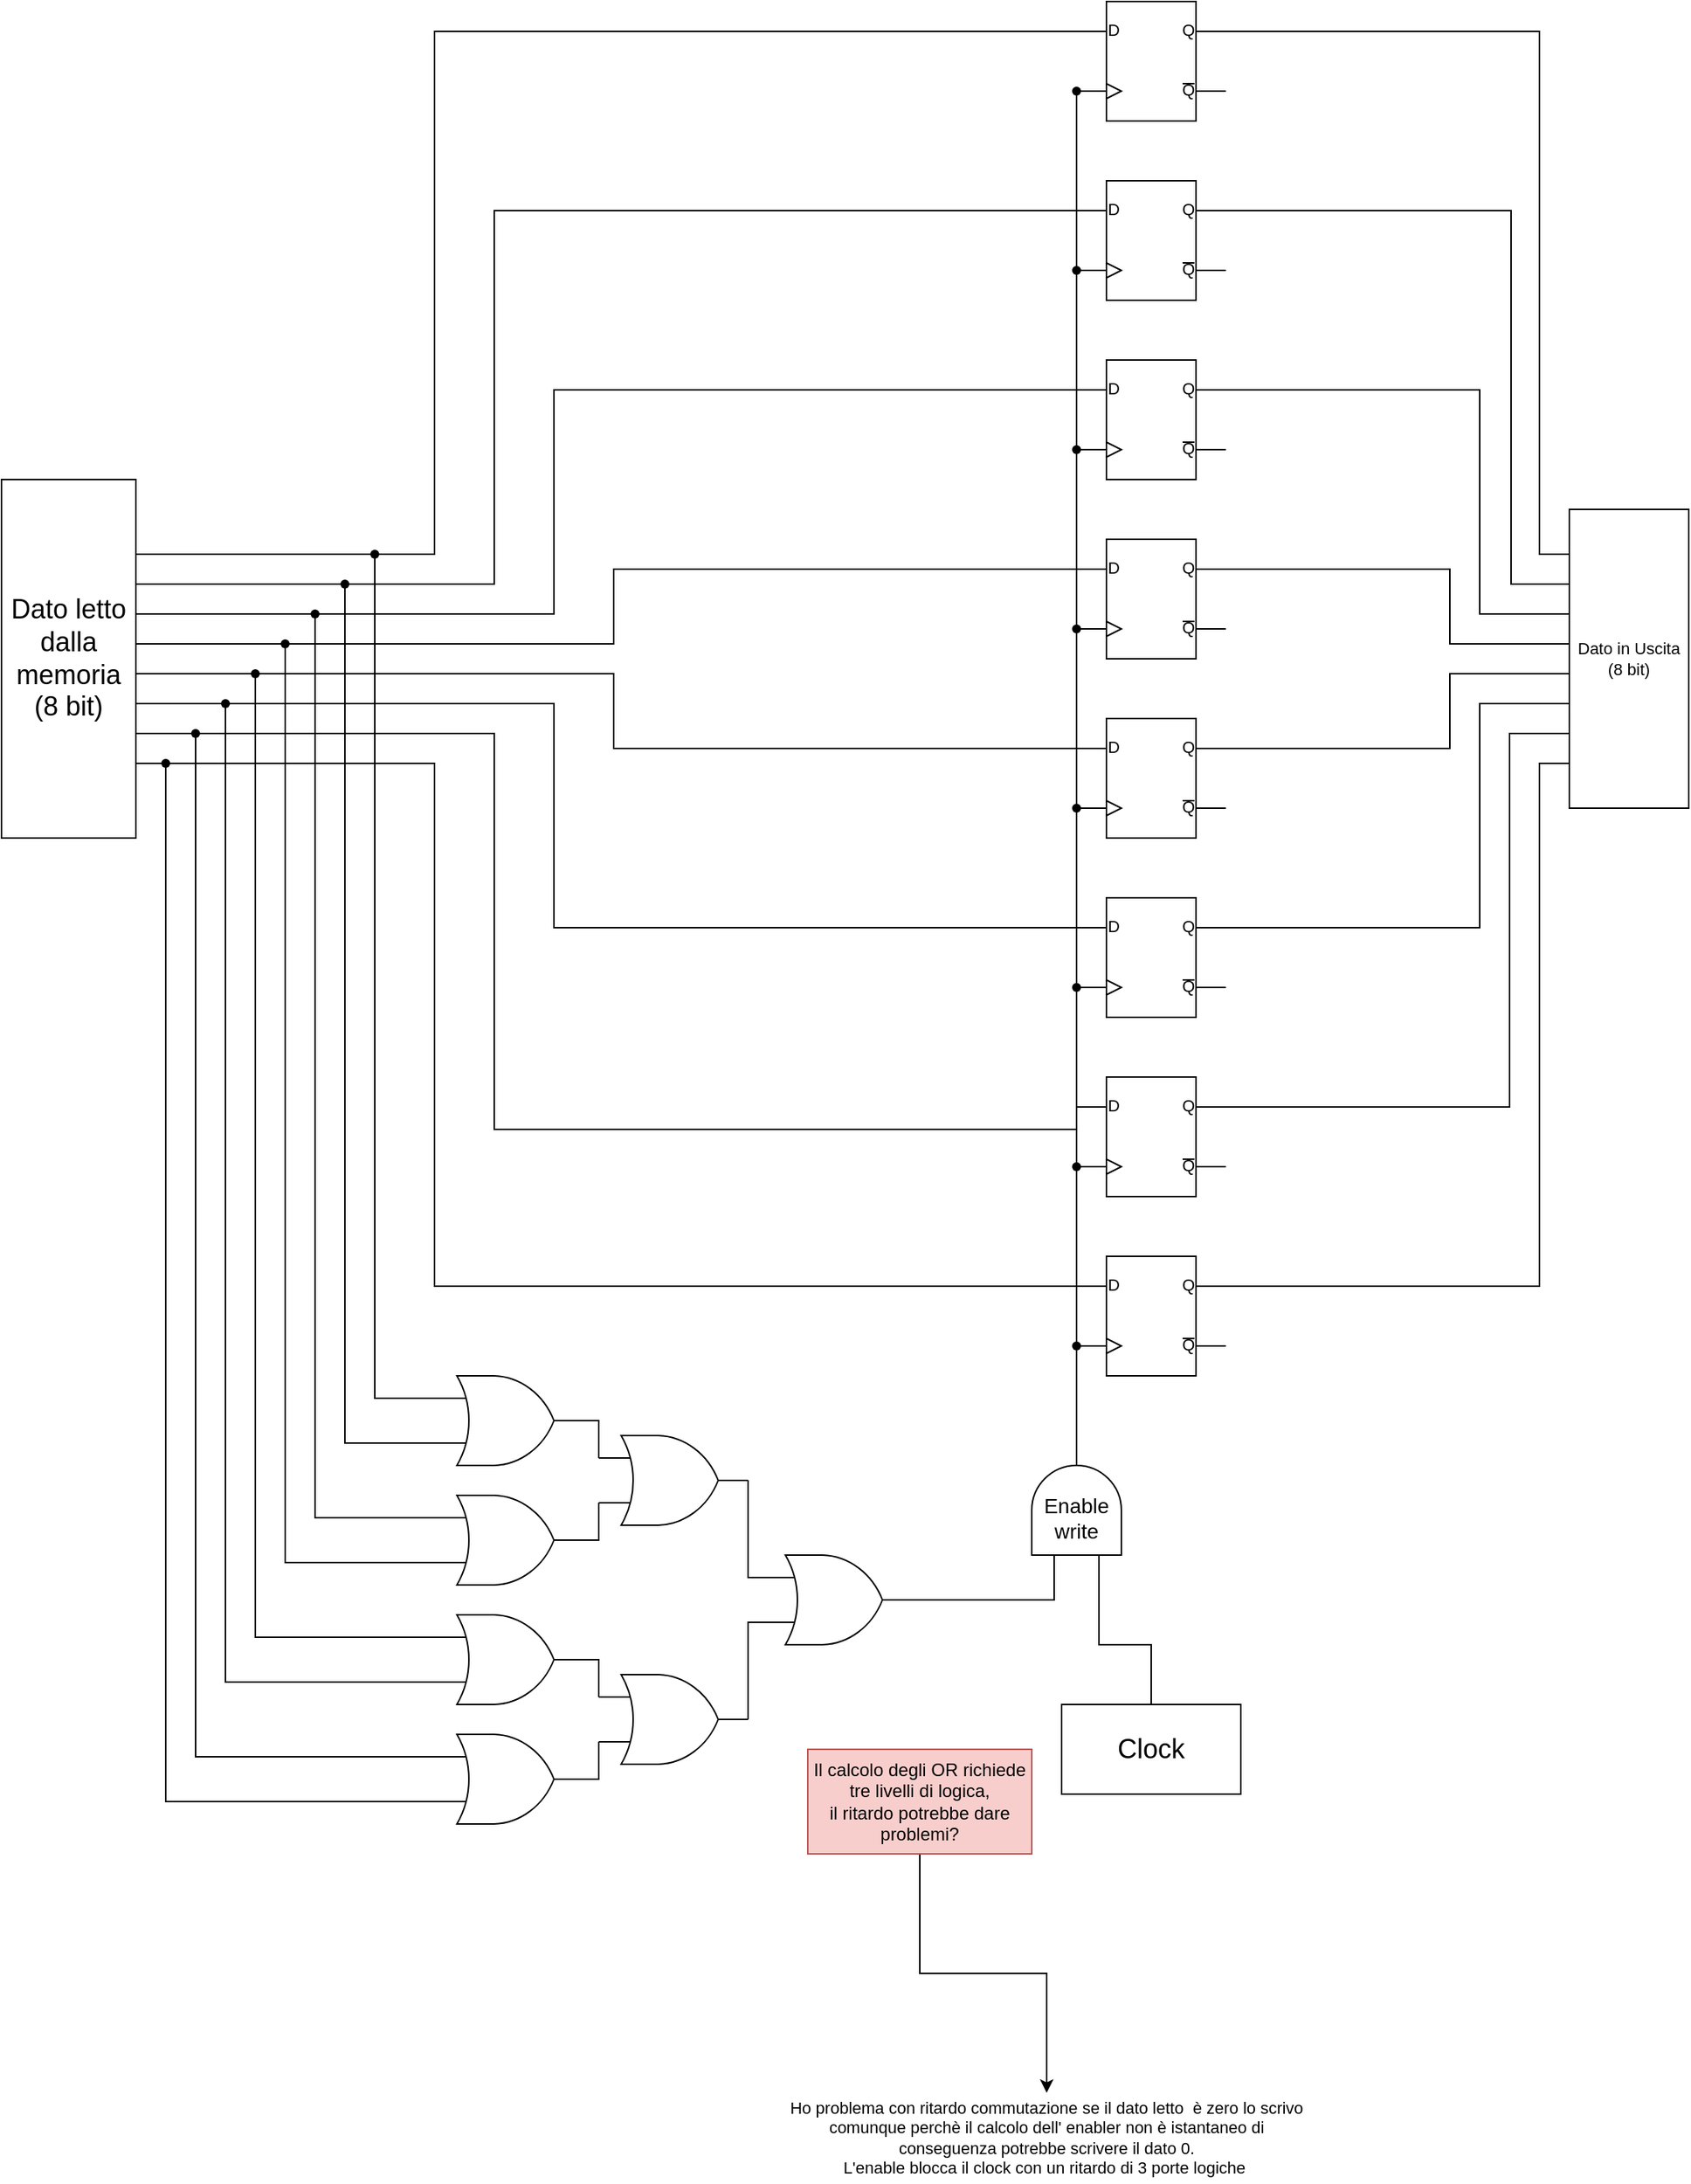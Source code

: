 <mxfile version="23.1.2" type="google">
  <diagram name="Pagina-1" id="A9OZWy0N8iRFsuMZR-Yt">
    <mxGraphModel grid="1" page="1" gridSize="10" guides="1" tooltips="1" connect="1" arrows="1" fold="1" pageScale="1" pageWidth="827" pageHeight="1169" math="0" shadow="0">
      <root>
        <mxCell id="0" />
        <mxCell id="1" parent="0" />
        <mxCell id="azU4eCN_7hu06B1J2iZ8-1" value="" style="verticalLabelPosition=bottom;shadow=0;dashed=0;align=center;html=1;verticalAlign=top;shape=mxgraph.electrical.logic_gates.d_type_flip-flop;rounded=0;" vertex="1" parent="1">
          <mxGeometry x="590" y="920" width="100" height="80" as="geometry" />
        </mxCell>
        <mxCell id="azU4eCN_7hu06B1J2iZ8-2" value="" style="verticalLabelPosition=bottom;shadow=0;dashed=0;align=center;html=1;verticalAlign=top;shape=mxgraph.electrical.logic_gates.d_type_flip-flop;rounded=0;" vertex="1" parent="1">
          <mxGeometry x="590" y="800" width="100" height="80" as="geometry" />
        </mxCell>
        <mxCell id="azU4eCN_7hu06B1J2iZ8-3" value="" style="verticalLabelPosition=bottom;shadow=0;dashed=0;align=center;html=1;verticalAlign=top;shape=mxgraph.electrical.logic_gates.d_type_flip-flop;rounded=0;" vertex="1" parent="1">
          <mxGeometry x="590" y="680" width="100" height="80" as="geometry" />
        </mxCell>
        <mxCell id="azU4eCN_7hu06B1J2iZ8-4" value="" style="verticalLabelPosition=bottom;shadow=0;dashed=0;align=center;html=1;verticalAlign=top;shape=mxgraph.electrical.logic_gates.d_type_flip-flop;rounded=0;" vertex="1" parent="1">
          <mxGeometry x="590" y="560" width="100" height="80" as="geometry" />
        </mxCell>
        <mxCell id="azU4eCN_7hu06B1J2iZ8-5" value="" style="verticalLabelPosition=bottom;shadow=0;dashed=0;align=center;html=1;verticalAlign=top;shape=mxgraph.electrical.logic_gates.d_type_flip-flop;rounded=0;" vertex="1" parent="1">
          <mxGeometry x="590" y="440" width="100" height="80" as="geometry" />
        </mxCell>
        <mxCell id="azU4eCN_7hu06B1J2iZ8-6" value="" style="verticalLabelPosition=bottom;shadow=0;dashed=0;align=center;html=1;verticalAlign=top;shape=mxgraph.electrical.logic_gates.d_type_flip-flop;rounded=0;" vertex="1" parent="1">
          <mxGeometry x="590" y="320" width="100" height="80" as="geometry" />
        </mxCell>
        <mxCell id="azU4eCN_7hu06B1J2iZ8-7" value="" style="verticalLabelPosition=bottom;shadow=0;dashed=0;align=center;html=1;verticalAlign=top;shape=mxgraph.electrical.logic_gates.d_type_flip-flop;rounded=0;" vertex="1" parent="1">
          <mxGeometry x="590" y="200" width="100" height="80" as="geometry" />
        </mxCell>
        <mxCell id="azU4eCN_7hu06B1J2iZ8-8" value="" style="verticalLabelPosition=bottom;shadow=0;dashed=0;align=center;html=1;verticalAlign=top;shape=mxgraph.electrical.logic_gates.d_type_flip-flop;rounded=0;" vertex="1" parent="1">
          <mxGeometry x="590" y="80" width="100" height="80" as="geometry" />
        </mxCell>
        <mxCell id="azU4eCN_7hu06B1J2iZ8-9" value="&lt;font style=&quot;font-size: 18px;&quot;&gt;Dato letto dalla memoria&lt;br&gt;(8 bit)&lt;/font&gt;" style="rounded=0;whiteSpace=wrap;html=1;direction=south;movable=1;resizable=1;rotatable=1;deletable=1;editable=1;locked=0;connectable=1;" vertex="1" parent="1">
          <mxGeometry x="-130" y="400" width="90" height="240" as="geometry" />
        </mxCell>
        <mxCell id="azU4eCN_7hu06B1J2iZ8-18" value="&lt;font style=&quot;font-size: 18px;&quot;&gt;Clock&lt;/font&gt;" style="rounded=0;whiteSpace=wrap;html=1;" vertex="1" parent="1">
          <mxGeometry x="580" y="1220" width="120" height="60" as="geometry" />
        </mxCell>
        <mxCell id="azU4eCN_7hu06B1J2iZ8-19" value="" style="endArrow=none;html=1;rounded=0;" edge="1" parent="1" source="azU4eCN_7hu06B1J2iZ8-27">
          <mxGeometry width="50" height="50" relative="1" as="geometry">
            <mxPoint x="380" y="620" as="sourcePoint" />
            <mxPoint x="590" y="140" as="targetPoint" />
          </mxGeometry>
        </mxCell>
        <mxCell id="azU4eCN_7hu06B1J2iZ8-28" value="" style="endArrow=none;html=1;rounded=0;entryDx=0;entryDy=0;entryPerimeter=0;" edge="1" parent="1" source="azU4eCN_7hu06B1J2iZ8-26" target="azU4eCN_7hu06B1J2iZ8-27">
          <mxGeometry width="50" height="50" relative="1" as="geometry">
            <mxPoint x="590" y="1080" as="sourcePoint" />
            <mxPoint x="590" y="100" as="targetPoint" />
          </mxGeometry>
        </mxCell>
        <mxCell id="azU4eCN_7hu06B1J2iZ8-27" value="" style="shape=waypoint;fillStyle=solid;size=6;pointerEvents=1;points=[];fillColor=none;resizable=0;rotatable=0;perimeter=centerPerimeter;snapToPoint=1;rounded=0;" vertex="1" parent="1">
          <mxGeometry x="580" y="130" width="20" height="20" as="geometry" />
        </mxCell>
        <mxCell id="azU4eCN_7hu06B1J2iZ8-29" value="" style="endArrow=none;html=1;rounded=0;entryDx=0;entryDy=0;entryPerimeter=0;" edge="1" parent="1" source="azU4eCN_7hu06B1J2iZ8-25" target="azU4eCN_7hu06B1J2iZ8-26">
          <mxGeometry width="50" height="50" relative="1" as="geometry">
            <mxPoint x="590" y="1080" as="sourcePoint" />
            <mxPoint x="590" y="140" as="targetPoint" />
          </mxGeometry>
        </mxCell>
        <mxCell id="azU4eCN_7hu06B1J2iZ8-26" value="" style="shape=waypoint;fillStyle=solid;size=6;pointerEvents=1;points=[];fillColor=none;resizable=0;rotatable=0;perimeter=centerPerimeter;snapToPoint=1;rounded=0;" vertex="1" parent="1">
          <mxGeometry x="580" y="250" width="20" height="20" as="geometry" />
        </mxCell>
        <mxCell id="azU4eCN_7hu06B1J2iZ8-30" value="" style="endArrow=none;html=1;rounded=0;entryDx=0;entryDy=0;entryPerimeter=0;" edge="1" parent="1" source="azU4eCN_7hu06B1J2iZ8-24" target="azU4eCN_7hu06B1J2iZ8-25">
          <mxGeometry width="50" height="50" relative="1" as="geometry">
            <mxPoint x="590" y="1080" as="sourcePoint" />
            <mxPoint x="590" y="260" as="targetPoint" />
          </mxGeometry>
        </mxCell>
        <mxCell id="azU4eCN_7hu06B1J2iZ8-25" value="" style="shape=waypoint;fillStyle=solid;size=6;pointerEvents=1;points=[];fillColor=none;resizable=0;rotatable=0;perimeter=centerPerimeter;snapToPoint=1;rounded=0;" vertex="1" parent="1">
          <mxGeometry x="580" y="370" width="20" height="20" as="geometry" />
        </mxCell>
        <mxCell id="azU4eCN_7hu06B1J2iZ8-31" value="" style="endArrow=none;html=1;rounded=0;entryDx=0;entryDy=0;entryPerimeter=0;" edge="1" parent="1" source="azU4eCN_7hu06B1J2iZ8-23" target="azU4eCN_7hu06B1J2iZ8-24">
          <mxGeometry width="50" height="50" relative="1" as="geometry">
            <mxPoint x="590" y="1080" as="sourcePoint" />
            <mxPoint x="590" y="380" as="targetPoint" />
          </mxGeometry>
        </mxCell>
        <mxCell id="azU4eCN_7hu06B1J2iZ8-24" value="" style="shape=waypoint;fillStyle=solid;size=6;pointerEvents=1;points=[];fillColor=none;resizable=0;rotatable=0;perimeter=centerPerimeter;snapToPoint=1;rounded=0;" vertex="1" parent="1">
          <mxGeometry x="580" y="490" width="20" height="20" as="geometry" />
        </mxCell>
        <mxCell id="azU4eCN_7hu06B1J2iZ8-32" value="" style="endArrow=none;html=1;rounded=0;entryDx=0;entryDy=0;entryPerimeter=0;" edge="1" parent="1" source="azU4eCN_7hu06B1J2iZ8-22" target="azU4eCN_7hu06B1J2iZ8-23">
          <mxGeometry width="50" height="50" relative="1" as="geometry">
            <mxPoint x="590" y="1080" as="sourcePoint" />
            <mxPoint x="590" y="500" as="targetPoint" />
          </mxGeometry>
        </mxCell>
        <mxCell id="azU4eCN_7hu06B1J2iZ8-23" value="" style="shape=waypoint;fillStyle=solid;size=6;pointerEvents=1;points=[];fillColor=none;resizable=0;rotatable=0;perimeter=centerPerimeter;snapToPoint=1;rounded=0;" vertex="1" parent="1">
          <mxGeometry x="580" y="610" width="20" height="20" as="geometry" />
        </mxCell>
        <mxCell id="azU4eCN_7hu06B1J2iZ8-33" value="" style="endArrow=none;html=1;rounded=0;entryDx=0;entryDy=0;entryPerimeter=0;" edge="1" parent="1" source="azU4eCN_7hu06B1J2iZ8-21" target="azU4eCN_7hu06B1J2iZ8-22">
          <mxGeometry width="50" height="50" relative="1" as="geometry">
            <mxPoint x="590" y="1080" as="sourcePoint" />
            <mxPoint x="590" y="620" as="targetPoint" />
          </mxGeometry>
        </mxCell>
        <mxCell id="azU4eCN_7hu06B1J2iZ8-22" value="" style="shape=waypoint;fillStyle=solid;size=6;pointerEvents=1;points=[];fillColor=none;resizable=0;rotatable=0;perimeter=centerPerimeter;snapToPoint=1;rounded=0;" vertex="1" parent="1">
          <mxGeometry x="580" y="730" width="20" height="20" as="geometry" />
        </mxCell>
        <mxCell id="azU4eCN_7hu06B1J2iZ8-34" value="" style="endArrow=none;html=1;rounded=0;entryDx=0;entryDy=0;entryPerimeter=0;" edge="1" parent="1" source="azU4eCN_7hu06B1J2iZ8-20" target="azU4eCN_7hu06B1J2iZ8-21">
          <mxGeometry width="50" height="50" relative="1" as="geometry">
            <mxPoint x="590" y="1080" as="sourcePoint" />
            <mxPoint x="590" y="740" as="targetPoint" />
          </mxGeometry>
        </mxCell>
        <mxCell id="azU4eCN_7hu06B1J2iZ8-21" value="" style="shape=waypoint;fillStyle=solid;size=6;pointerEvents=1;points=[];fillColor=none;resizable=0;rotatable=0;perimeter=centerPerimeter;snapToPoint=1;rounded=0;" vertex="1" parent="1">
          <mxGeometry x="580" y="850" width="20" height="20" as="geometry" />
        </mxCell>
        <mxCell id="azU4eCN_7hu06B1J2iZ8-35" value="" style="endArrow=none;html=1;rounded=0;entryDx=0;entryDy=0;entryPerimeter=0;" edge="1" parent="1" target="azU4eCN_7hu06B1J2iZ8-20">
          <mxGeometry width="50" height="50" relative="1" as="geometry">
            <mxPoint x="590" y="1040" as="sourcePoint" />
            <mxPoint x="590" y="860" as="targetPoint" />
          </mxGeometry>
        </mxCell>
        <mxCell id="azU4eCN_7hu06B1J2iZ8-20" value="" style="shape=waypoint;fillStyle=solid;size=6;pointerEvents=1;points=[];fillColor=none;resizable=0;rotatable=0;perimeter=centerPerimeter;snapToPoint=1;rounded=0;" vertex="1" parent="1">
          <mxGeometry x="580" y="970" width="20" height="20" as="geometry" />
        </mxCell>
        <mxCell id="azU4eCN_7hu06B1J2iZ8-46" value="" style="edgeStyle=segmentEdgeStyle;endArrow=none;html=1;curved=0;rounded=0;endSize=8;startSize=8;endFill=0;entryX=0;entryY=0.25;entryDx=0;entryDy=0;entryPerimeter=0;" edge="1" parent="1" source="azU4eCN_7hu06B1J2iZ8-94" target="azU4eCN_7hu06B1J2iZ8-8">
          <mxGeometry width="50" height="50" relative="1" as="geometry">
            <mxPoint x="-40" y="440" as="sourcePoint" />
            <mxPoint x="490" y="85" as="targetPoint" />
            <Array as="points">
              <mxPoint x="160" y="450" />
              <mxPoint x="160" y="100" />
            </Array>
          </mxGeometry>
        </mxCell>
        <mxCell id="azU4eCN_7hu06B1J2iZ8-47" style="edgeStyle=orthogonalEdgeStyle;rounded=0;orthogonalLoop=1;jettySize=auto;html=1;endArrow=none;endFill=0;" edge="1" parent="1" source="azU4eCN_7hu06B1J2iZ8-107">
          <mxGeometry relative="1" as="geometry">
            <mxPoint x="-40" y="460" as="sourcePoint" />
            <mxPoint x="590" y="220" as="targetPoint" />
            <Array as="points">
              <mxPoint x="200" y="470" />
              <mxPoint x="200" y="220" />
              <mxPoint x="490" y="220" />
            </Array>
          </mxGeometry>
        </mxCell>
        <mxCell id="azU4eCN_7hu06B1J2iZ8-48" style="edgeStyle=orthogonalEdgeStyle;rounded=0;orthogonalLoop=1;jettySize=auto;html=1;endArrow=none;endFill=0;" edge="1" parent="1">
          <mxGeometry relative="1" as="geometry">
            <mxPoint x="-40" y="490" as="sourcePoint" />
            <mxPoint x="590" y="340" as="targetPoint" />
            <Array as="points">
              <mxPoint x="240" y="490" />
              <mxPoint x="240" y="340" />
              <mxPoint x="590" y="340" />
            </Array>
          </mxGeometry>
        </mxCell>
        <mxCell id="azU4eCN_7hu06B1J2iZ8-53" style="edgeStyle=orthogonalEdgeStyle;rounded=0;orthogonalLoop=1;jettySize=auto;html=1;exitX=1;exitY=0.5;exitDx=0;exitDy=0;movable=0;resizable=0;rotatable=0;deletable=0;editable=0;locked=1;connectable=0;" edge="1" parent="1" source="azU4eCN_7hu06B1J2iZ8-9" target="azU4eCN_7hu06B1J2iZ8-9">
          <mxGeometry relative="1" as="geometry" />
        </mxCell>
        <mxCell id="azU4eCN_7hu06B1J2iZ8-54" style="edgeStyle=orthogonalEdgeStyle;rounded=0;orthogonalLoop=1;jettySize=auto;html=1;endArrow=none;endFill=0;" edge="1" parent="1">
          <mxGeometry relative="1" as="geometry">
            <mxPoint x="-40" y="590" as="sourcePoint" />
            <mxPoint x="590" y="940" as="targetPoint" />
            <Array as="points">
              <mxPoint x="160" y="590" />
              <mxPoint x="160" y="940" />
              <mxPoint x="490" y="940" />
            </Array>
          </mxGeometry>
        </mxCell>
        <mxCell id="azU4eCN_7hu06B1J2iZ8-55" style="edgeStyle=orthogonalEdgeStyle;rounded=0;orthogonalLoop=1;jettySize=auto;html=1;endArrow=none;endFill=0;" edge="1" parent="1" source="azU4eCN_7hu06B1J2iZ8-144">
          <mxGeometry relative="1" as="geometry">
            <mxPoint x="40" y="530" as="sourcePoint" />
            <mxPoint x="590" y="580" as="targetPoint" />
            <Array as="points">
              <mxPoint x="-40" y="530" />
              <mxPoint x="280" y="530" />
              <mxPoint x="280" y="595" />
            </Array>
          </mxGeometry>
        </mxCell>
        <mxCell id="azU4eCN_7hu06B1J2iZ8-56" style="edgeStyle=orthogonalEdgeStyle;rounded=0;orthogonalLoop=1;jettySize=auto;html=1;endArrow=none;endFill=0;" edge="1" parent="1">
          <mxGeometry relative="1" as="geometry">
            <mxPoint x="-40" y="550" as="sourcePoint" />
            <mxPoint x="590" y="700" as="targetPoint" />
            <Array as="points">
              <mxPoint x="240" y="550" />
              <mxPoint x="240" y="700" />
            </Array>
          </mxGeometry>
        </mxCell>
        <mxCell id="azU4eCN_7hu06B1J2iZ8-57" style="edgeStyle=orthogonalEdgeStyle;rounded=0;orthogonalLoop=1;jettySize=auto;html=1;endArrow=none;endFill=0;" edge="1" parent="1">
          <mxGeometry relative="1" as="geometry">
            <mxPoint x="-40" y="570" as="sourcePoint" />
            <mxPoint x="590" y="820" as="targetPoint" />
            <Array as="points">
              <mxPoint x="-40" y="570" />
              <mxPoint x="200" y="570" />
              <mxPoint x="200" y="835" />
            </Array>
          </mxGeometry>
        </mxCell>
        <mxCell id="azU4eCN_7hu06B1J2iZ8-59" value="" style="verticalLabelPosition=bottom;shadow=0;dashed=0;align=center;html=1;verticalAlign=top;shape=mxgraph.electrical.logic_gates.logic_gate;operation=or;" vertex="1" parent="1">
          <mxGeometry x="270" y="1200" width="100" height="60" as="geometry" />
        </mxCell>
        <mxCell id="azU4eCN_7hu06B1J2iZ8-60" value="" style="verticalLabelPosition=bottom;shadow=0;dashed=0;align=center;html=1;verticalAlign=top;shape=mxgraph.electrical.logic_gates.logic_gate;operation=or;" vertex="1" parent="1">
          <mxGeometry x="160" y="1000" width="100" height="60" as="geometry" />
        </mxCell>
        <mxCell id="azU4eCN_7hu06B1J2iZ8-61" value="" style="verticalLabelPosition=bottom;shadow=0;dashed=0;align=center;html=1;verticalAlign=top;shape=mxgraph.electrical.logic_gates.logic_gate;operation=or;" vertex="1" parent="1">
          <mxGeometry x="160" y="1080" width="100" height="60" as="geometry" />
        </mxCell>
        <mxCell id="azU4eCN_7hu06B1J2iZ8-62" value="" style="verticalLabelPosition=bottom;shadow=0;dashed=0;align=center;html=1;verticalAlign=top;shape=mxgraph.electrical.logic_gates.logic_gate;operation=or;" vertex="1" parent="1">
          <mxGeometry x="160" y="1160" width="100" height="60" as="geometry" />
        </mxCell>
        <mxCell id="azU4eCN_7hu06B1J2iZ8-63" value="" style="verticalLabelPosition=bottom;shadow=0;dashed=0;align=center;html=1;verticalAlign=top;shape=mxgraph.electrical.logic_gates.logic_gate;operation=or;" vertex="1" parent="1">
          <mxGeometry x="270" y="1040" width="100" height="60" as="geometry" />
        </mxCell>
        <mxCell id="azU4eCN_7hu06B1J2iZ8-64" value="" style="verticalLabelPosition=bottom;shadow=0;dashed=0;align=center;html=1;verticalAlign=top;shape=mxgraph.electrical.logic_gates.logic_gate;operation=or;" vertex="1" parent="1">
          <mxGeometry x="160" y="1240" width="100" height="60" as="geometry" />
        </mxCell>
        <mxCell id="azU4eCN_7hu06B1J2iZ8-72" style="edgeStyle=orthogonalEdgeStyle;shape=connector;rounded=0;orthogonalLoop=1;jettySize=auto;html=1;exitX=1;exitY=0.5;exitDx=0;exitDy=0;exitPerimeter=0;labelBackgroundColor=default;strokeColor=default;align=center;verticalAlign=middle;fontFamily=Helvetica;fontSize=11;fontColor=default;endArrow=none;endFill=0;entryX=0;entryY=0.25;entryDx=0;entryDy=0;entryPerimeter=0;" edge="1" parent="1" source="azU4eCN_7hu06B1J2iZ8-65" target="azU4eCN_7hu06B1J2iZ8-121">
          <mxGeometry relative="1" as="geometry">
            <mxPoint x="490" y="1150" as="targetPoint" />
            <Array as="points">
              <mxPoint x="575" y="1150" />
            </Array>
          </mxGeometry>
        </mxCell>
        <mxCell id="azU4eCN_7hu06B1J2iZ8-65" value="" style="verticalLabelPosition=bottom;shadow=0;dashed=0;align=center;html=1;verticalAlign=top;shape=mxgraph.electrical.logic_gates.logic_gate;operation=or;" vertex="1" parent="1">
          <mxGeometry x="380" y="1120" width="100" height="60" as="geometry" />
        </mxCell>
        <mxCell id="azU4eCN_7hu06B1J2iZ8-66" style="edgeStyle=orthogonalEdgeStyle;rounded=0;orthogonalLoop=1;jettySize=auto;html=1;exitX=1;exitY=0.5;exitDx=0;exitDy=0;exitPerimeter=0;entryX=0;entryY=0.25;entryDx=0;entryDy=0;entryPerimeter=0;endArrow=none;endFill=0;" edge="1" parent="1" source="azU4eCN_7hu06B1J2iZ8-60" target="azU4eCN_7hu06B1J2iZ8-63">
          <mxGeometry relative="1" as="geometry" />
        </mxCell>
        <mxCell id="azU4eCN_7hu06B1J2iZ8-67" style="edgeStyle=orthogonalEdgeStyle;shape=connector;rounded=0;orthogonalLoop=1;jettySize=auto;html=1;exitX=1;exitY=0.5;exitDx=0;exitDy=0;exitPerimeter=0;entryX=0;entryY=0.75;entryDx=0;entryDy=0;entryPerimeter=0;labelBackgroundColor=default;strokeColor=default;align=center;verticalAlign=middle;fontFamily=Helvetica;fontSize=11;fontColor=default;endArrow=none;endFill=0;" edge="1" parent="1" source="azU4eCN_7hu06B1J2iZ8-61" target="azU4eCN_7hu06B1J2iZ8-63">
          <mxGeometry relative="1" as="geometry" />
        </mxCell>
        <mxCell id="azU4eCN_7hu06B1J2iZ8-68" style="edgeStyle=orthogonalEdgeStyle;shape=connector;rounded=0;orthogonalLoop=1;jettySize=auto;html=1;exitX=1;exitY=0.5;exitDx=0;exitDy=0;exitPerimeter=0;entryX=0;entryY=0.25;entryDx=0;entryDy=0;entryPerimeter=0;labelBackgroundColor=default;strokeColor=default;align=center;verticalAlign=middle;fontFamily=Helvetica;fontSize=11;fontColor=default;endArrow=none;endFill=0;" edge="1" parent="1" source="azU4eCN_7hu06B1J2iZ8-62" target="azU4eCN_7hu06B1J2iZ8-59">
          <mxGeometry relative="1" as="geometry" />
        </mxCell>
        <mxCell id="azU4eCN_7hu06B1J2iZ8-69" style="edgeStyle=orthogonalEdgeStyle;shape=connector;rounded=0;orthogonalLoop=1;jettySize=auto;html=1;exitX=1;exitY=0.5;exitDx=0;exitDy=0;exitPerimeter=0;entryX=0;entryY=0.75;entryDx=0;entryDy=0;entryPerimeter=0;labelBackgroundColor=default;strokeColor=default;align=center;verticalAlign=middle;fontFamily=Helvetica;fontSize=11;fontColor=default;endArrow=none;endFill=0;" edge="1" parent="1" source="azU4eCN_7hu06B1J2iZ8-64" target="azU4eCN_7hu06B1J2iZ8-59">
          <mxGeometry relative="1" as="geometry" />
        </mxCell>
        <mxCell id="azU4eCN_7hu06B1J2iZ8-70" style="edgeStyle=orthogonalEdgeStyle;shape=connector;rounded=0;orthogonalLoop=1;jettySize=auto;html=1;exitX=1;exitY=0.5;exitDx=0;exitDy=0;exitPerimeter=0;entryX=0;entryY=0.25;entryDx=0;entryDy=0;entryPerimeter=0;labelBackgroundColor=default;strokeColor=default;align=center;verticalAlign=middle;fontFamily=Helvetica;fontSize=11;fontColor=default;endArrow=none;endFill=0;" edge="1" parent="1" source="azU4eCN_7hu06B1J2iZ8-63" target="azU4eCN_7hu06B1J2iZ8-65">
          <mxGeometry relative="1" as="geometry">
            <Array as="points">
              <mxPoint x="370" y="1135" />
            </Array>
          </mxGeometry>
        </mxCell>
        <mxCell id="azU4eCN_7hu06B1J2iZ8-71" style="edgeStyle=orthogonalEdgeStyle;shape=connector;rounded=0;orthogonalLoop=1;jettySize=auto;html=1;exitX=1;exitY=0.5;exitDx=0;exitDy=0;exitPerimeter=0;entryX=0;entryY=0.75;entryDx=0;entryDy=0;entryPerimeter=0;labelBackgroundColor=default;strokeColor=default;align=center;verticalAlign=middle;fontFamily=Helvetica;fontSize=11;fontColor=default;endArrow=none;endFill=0;" edge="1" parent="1" source="azU4eCN_7hu06B1J2iZ8-59" target="azU4eCN_7hu06B1J2iZ8-65">
          <mxGeometry relative="1" as="geometry">
            <Array as="points">
              <mxPoint x="370" y="1165" />
            </Array>
          </mxGeometry>
        </mxCell>
        <mxCell id="azU4eCN_7hu06B1J2iZ8-84" value="" style="endArrow=none;html=1;rounded=0;entryDx=0;entryDy=0;entryPerimeter=0;" edge="1" parent="1">
          <mxGeometry width="50" height="50" relative="1" as="geometry">
            <mxPoint x="490" y="930" as="sourcePoint" />
            <mxPoint x="490" y="930" as="targetPoint" />
          </mxGeometry>
        </mxCell>
        <mxCell id="azU4eCN_7hu06B1J2iZ8-85" value="" style="edgeStyle=orthogonalEdgeStyle;rounded=0;orthogonalLoop=1;jettySize=auto;html=1;endArrow=none;endFill=0;" edge="1" parent="1">
          <mxGeometry relative="1" as="geometry">
            <mxPoint x="-40" y="510" as="sourcePoint" />
            <mxPoint x="590" y="460" as="targetPoint" />
            <Array as="points">
              <mxPoint x="280" y="510" />
              <mxPoint x="280" y="460" />
            </Array>
          </mxGeometry>
        </mxCell>
        <mxCell id="azU4eCN_7hu06B1J2iZ8-91" value="" style="endArrow=none;html=1;rounded=0;labelBackgroundColor=default;strokeColor=default;align=center;verticalAlign=middle;fontFamily=Helvetica;fontSize=11;fontColor=default;shape=connector;edgeStyle=orthogonalEdgeStyle;entryX=0;entryY=0.75;entryDx=0;entryDy=0;entryPerimeter=0;" edge="1" parent="1" source="azU4eCN_7hu06B1J2iZ8-98" target="azU4eCN_7hu06B1J2iZ8-64">
          <mxGeometry width="50" height="50" relative="1" as="geometry">
            <mxPoint x="-20" y="590" as="sourcePoint" />
            <mxPoint x="420" y="720" as="targetPoint" />
            <Array as="points">
              <mxPoint x="-20" y="1285" />
            </Array>
          </mxGeometry>
        </mxCell>
        <mxCell id="azU4eCN_7hu06B1J2iZ8-92" value="" style="shape=waypoint;sketch=0;fillStyle=solid;size=6;pointerEvents=1;points=[];fillColor=none;resizable=0;rotatable=0;perimeter=centerPerimeter;snapToPoint=1;fontFamily=Helvetica;fontSize=11;fontColor=default;" vertex="1" parent="1">
          <mxGeometry x="10" y="540" width="20" height="20" as="geometry" />
        </mxCell>
        <mxCell id="azU4eCN_7hu06B1J2iZ8-93" value="" style="shape=waypoint;sketch=0;fillStyle=solid;size=6;pointerEvents=1;points=[];fillColor=none;resizable=0;rotatable=0;perimeter=centerPerimeter;snapToPoint=1;fontFamily=Helvetica;fontSize=11;fontColor=default;" vertex="1" parent="1">
          <mxGeometry x="50" y="500" width="20" height="20" as="geometry" />
        </mxCell>
        <mxCell id="azU4eCN_7hu06B1J2iZ8-95" value="" style="shape=waypoint;sketch=0;fillStyle=solid;size=6;pointerEvents=1;points=[];fillColor=none;resizable=0;rotatable=0;perimeter=centerPerimeter;snapToPoint=1;fontFamily=Helvetica;fontSize=11;fontColor=default;" vertex="1" parent="1">
          <mxGeometry x="70" y="480" width="20" height="20" as="geometry" />
        </mxCell>
        <mxCell id="azU4eCN_7hu06B1J2iZ8-102" value="" style="endArrow=none;html=1;rounded=0;labelBackgroundColor=default;strokeColor=default;align=center;verticalAlign=middle;fontFamily=Helvetica;fontSize=11;fontColor=default;shape=connector;edgeStyle=orthogonalEdgeStyle;entryDx=0;entryDy=0;entryPerimeter=0;" edge="1" parent="1" target="azU4eCN_7hu06B1J2iZ8-98">
          <mxGeometry width="50" height="50" relative="1" as="geometry">
            <mxPoint x="-20" y="590" as="sourcePoint" />
            <mxPoint x="160" y="1285" as="targetPoint" />
            <Array as="points" />
          </mxGeometry>
        </mxCell>
        <mxCell id="azU4eCN_7hu06B1J2iZ8-98" value="" style="shape=waypoint;sketch=0;fillStyle=solid;size=6;pointerEvents=1;points=[];fillColor=none;resizable=0;rotatable=0;perimeter=centerPerimeter;snapToPoint=1;fontFamily=Helvetica;fontSize=11;fontColor=default;" vertex="1" parent="1">
          <mxGeometry x="-30" y="580" width="20" height="20" as="geometry" />
        </mxCell>
        <mxCell id="azU4eCN_7hu06B1J2iZ8-105" value="" style="edgeStyle=segmentEdgeStyle;endArrow=none;html=1;curved=0;rounded=0;endSize=8;startSize=8;endFill=0;entryDx=0;entryDy=0;entryPerimeter=0;" edge="1" parent="1" target="azU4eCN_7hu06B1J2iZ8-94">
          <mxGeometry width="50" height="50" relative="1" as="geometry">
            <mxPoint x="-40" y="450" as="sourcePoint" />
            <mxPoint x="490" y="85" as="targetPoint" />
            <Array as="points">
              <mxPoint x="-40" y="450" />
              <mxPoint x="160" y="450" />
            </Array>
          </mxGeometry>
        </mxCell>
        <mxCell id="azU4eCN_7hu06B1J2iZ8-94" value="" style="shape=waypoint;sketch=0;fillStyle=solid;size=6;pointerEvents=1;points=[];fillColor=none;resizable=0;rotatable=0;perimeter=centerPerimeter;snapToPoint=1;fontFamily=Helvetica;fontSize=11;fontColor=default;" vertex="1" parent="1">
          <mxGeometry x="110" y="440" width="20" height="20" as="geometry" />
        </mxCell>
        <mxCell id="azU4eCN_7hu06B1J2iZ8-108" value="" style="edgeStyle=orthogonalEdgeStyle;rounded=0;orthogonalLoop=1;jettySize=auto;html=1;entryDx=0;entryDy=0;entryPerimeter=0;endArrow=none;endFill=0;" edge="1" parent="1" target="azU4eCN_7hu06B1J2iZ8-107">
          <mxGeometry relative="1" as="geometry">
            <mxPoint x="-40" y="470" as="sourcePoint" />
            <mxPoint x="490" y="205" as="targetPoint" />
            <Array as="points">
              <mxPoint x="-40" y="470" />
              <mxPoint x="200" y="470" />
            </Array>
          </mxGeometry>
        </mxCell>
        <mxCell id="azU4eCN_7hu06B1J2iZ8-107" value="" style="shape=waypoint;sketch=0;fillStyle=solid;size=6;pointerEvents=1;points=[];fillColor=none;resizable=0;rotatable=0;perimeter=centerPerimeter;snapToPoint=1;fontFamily=Helvetica;fontSize=11;fontColor=default;" vertex="1" parent="1">
          <mxGeometry x="90" y="460" width="20" height="20" as="geometry" />
        </mxCell>
        <mxCell id="azU4eCN_7hu06B1J2iZ8-109" value="" style="endArrow=none;html=1;rounded=0;labelBackgroundColor=default;strokeColor=default;align=center;verticalAlign=middle;fontFamily=Helvetica;fontSize=11;fontColor=default;shape=connector;edgeStyle=orthogonalEdgeStyle;entryX=0;entryY=0.25;entryDx=0;entryDy=0;entryPerimeter=0;" edge="1" parent="1" source="azU4eCN_7hu06B1J2iZ8-137" target="azU4eCN_7hu06B1J2iZ8-64">
          <mxGeometry width="50" height="50" relative="1" as="geometry">
            <mxPoint y="570" as="sourcePoint" />
            <mxPoint y="950" as="targetPoint" />
            <Array as="points">
              <mxPoint y="1255" />
            </Array>
          </mxGeometry>
        </mxCell>
        <mxCell id="azU4eCN_7hu06B1J2iZ8-110" value="" style="endArrow=none;html=1;rounded=0;labelBackgroundColor=default;strokeColor=default;align=center;verticalAlign=middle;fontFamily=Helvetica;fontSize=11;fontColor=default;shape=connector;edgeStyle=orthogonalEdgeStyle;exitX=0;exitY=0.75;exitDx=0;exitDy=0;exitPerimeter=0;" edge="1" parent="1" source="azU4eCN_7hu06B1J2iZ8-62" target="azU4eCN_7hu06B1J2iZ8-92">
          <mxGeometry width="50" height="50" relative="1" as="geometry">
            <mxPoint x="370" y="940" as="sourcePoint" />
            <mxPoint x="20" y="890" as="targetPoint" />
            <Array as="points">
              <mxPoint x="20" y="1205" />
            </Array>
          </mxGeometry>
        </mxCell>
        <mxCell id="azU4eCN_7hu06B1J2iZ8-111" value="" style="endArrow=none;html=1;rounded=0;labelBackgroundColor=default;strokeColor=default;align=center;verticalAlign=middle;fontFamily=Helvetica;fontSize=11;fontColor=default;shape=connector;edgeStyle=orthogonalEdgeStyle;exitX=0;exitY=0.25;exitDx=0;exitDy=0;exitPerimeter=0;entryX=0.496;entryY=0.839;entryDx=0;entryDy=0;entryPerimeter=0;" edge="1" parent="1" source="azU4eCN_7hu06B1J2iZ8-60" target="azU4eCN_7hu06B1J2iZ8-94">
          <mxGeometry width="50" height="50" relative="1" as="geometry">
            <mxPoint x="110" y="1020" as="sourcePoint" />
            <mxPoint x="120" y="850" as="targetPoint" />
            <Array as="points">
              <mxPoint x="120" y="1015" />
            </Array>
          </mxGeometry>
        </mxCell>
        <mxCell id="azU4eCN_7hu06B1J2iZ8-112" value="" style="endArrow=none;html=1;rounded=0;labelBackgroundColor=default;strokeColor=default;align=center;verticalAlign=middle;fontFamily=Helvetica;fontSize=11;fontColor=default;shape=connector;edgeStyle=orthogonalEdgeStyle;exitX=0;exitY=0.75;exitDx=0;exitDy=0;exitPerimeter=0;" edge="1" parent="1" source="azU4eCN_7hu06B1J2iZ8-60" target="azU4eCN_7hu06B1J2iZ8-107">
          <mxGeometry width="50" height="50" relative="1" as="geometry">
            <mxPoint x="90" y="1050" as="sourcePoint" />
            <mxPoint x="130" y="930" as="targetPoint" />
            <Array as="points">
              <mxPoint x="100" y="1045" />
            </Array>
          </mxGeometry>
        </mxCell>
        <mxCell id="azU4eCN_7hu06B1J2iZ8-113" value="" style="endArrow=none;html=1;rounded=0;labelBackgroundColor=default;strokeColor=default;align=center;verticalAlign=middle;fontFamily=Helvetica;fontSize=11;fontColor=default;shape=connector;edgeStyle=orthogonalEdgeStyle;exitX=0;exitY=0.25;exitDx=0;exitDy=0;exitPerimeter=0;" edge="1" parent="1" source="azU4eCN_7hu06B1J2iZ8-61" target="azU4eCN_7hu06B1J2iZ8-95">
          <mxGeometry width="50" height="50" relative="1" as="geometry">
            <mxPoint x="94.74" y="1099.48" as="sourcePoint" />
            <mxPoint x="80" y="980" as="targetPoint" />
            <Array as="points">
              <mxPoint x="80" y="1095" />
            </Array>
          </mxGeometry>
        </mxCell>
        <mxCell id="azU4eCN_7hu06B1J2iZ8-114" value="" style="endArrow=none;html=1;rounded=0;labelBackgroundColor=default;strokeColor=default;align=center;verticalAlign=middle;fontFamily=Helvetica;fontSize=11;fontColor=default;shape=connector;edgeStyle=orthogonalEdgeStyle;exitX=0;exitY=0.75;exitDx=0;exitDy=0;exitPerimeter=0;" edge="1" parent="1" source="azU4eCN_7hu06B1J2iZ8-61" target="azU4eCN_7hu06B1J2iZ8-93">
          <mxGeometry width="50" height="50" relative="1" as="geometry">
            <mxPoint x="79.48" y="1130" as="sourcePoint" />
            <mxPoint x="60" y="1070" as="targetPoint" />
            <Array as="points">
              <mxPoint x="60" y="1125" />
            </Array>
          </mxGeometry>
        </mxCell>
        <mxCell id="azU4eCN_7hu06B1J2iZ8-115" value="" style="endArrow=none;html=1;rounded=0;labelBackgroundColor=default;strokeColor=default;align=center;verticalAlign=middle;fontFamily=Helvetica;fontSize=11;fontColor=default;shape=connector;edgeStyle=orthogonalEdgeStyle;exitDx=0;exitDy=0;exitPerimeter=0;" edge="1" parent="1">
          <mxGeometry width="50" height="50" relative="1" as="geometry">
            <mxPoint x="40.0" y="530" as="sourcePoint" />
            <mxPoint x="40" y="530" as="targetPoint" />
            <Array as="points" />
          </mxGeometry>
        </mxCell>
        <mxCell id="azU4eCN_7hu06B1J2iZ8-118" value="" style="edgeStyle=orthogonalEdgeStyle;rounded=0;orthogonalLoop=1;jettySize=auto;html=1;endArrow=none;endFill=0;" edge="1" parent="1">
          <mxGeometry relative="1" as="geometry">
            <mxPoint x="-40" y="530" as="sourcePoint" />
            <mxPoint x="-40" y="530" as="targetPoint" />
            <Array as="points" />
          </mxGeometry>
        </mxCell>
        <mxCell id="azU4eCN_7hu06B1J2iZ8-120" value="" style="endArrow=none;html=1;rounded=0;labelBackgroundColor=default;strokeColor=default;align=center;verticalAlign=middle;fontFamily=Helvetica;fontSize=11;fontColor=default;shape=connector;edgeStyle=orthogonalEdgeStyle;exitX=0;exitY=0.25;exitDx=0;exitDy=0;exitPerimeter=0;" edge="1" parent="1" source="azU4eCN_7hu06B1J2iZ8-62">
          <mxGeometry width="50" height="50" relative="1" as="geometry">
            <mxPoint x="160" y="1175" as="sourcePoint" />
            <mxPoint x="40" y="530" as="targetPoint" />
            <Array as="points">
              <mxPoint x="40" y="1175" />
            </Array>
          </mxGeometry>
        </mxCell>
        <mxCell id="azU4eCN_7hu06B1J2iZ8-121" value="" style="verticalLabelPosition=bottom;shadow=0;dashed=0;align=center;html=1;verticalAlign=top;shape=mxgraph.electrical.logic_gates.logic_gate;operation=and;fontFamily=Helvetica;fontSize=11;fontColor=default;rotation=-90;" vertex="1" parent="1">
          <mxGeometry x="540" y="1060" width="100" height="60" as="geometry" />
        </mxCell>
        <mxCell id="azU4eCN_7hu06B1J2iZ8-122" style="edgeStyle=orthogonalEdgeStyle;shape=connector;rounded=0;orthogonalLoop=1;jettySize=auto;html=1;entryX=0;entryY=0.75;entryDx=0;entryDy=0;entryPerimeter=0;labelBackgroundColor=default;strokeColor=default;align=center;verticalAlign=middle;fontFamily=Helvetica;fontSize=11;fontColor=default;endArrow=none;endFill=0;" edge="1" parent="1" source="azU4eCN_7hu06B1J2iZ8-18" target="azU4eCN_7hu06B1J2iZ8-121">
          <mxGeometry relative="1" as="geometry" />
        </mxCell>
        <mxCell id="azU4eCN_7hu06B1J2iZ8-123" value="&lt;font style=&quot;font-size: 14px;&quot;&gt;Enable&lt;br&gt;write&lt;/font&gt;" style="text;html=1;strokeColor=none;fillColor=none;align=center;verticalAlign=middle;whiteSpace=wrap;rounded=0;fontFamily=Helvetica;fontSize=11;fontColor=default;" vertex="1" parent="1">
          <mxGeometry x="560" y="1080" width="60" height="30" as="geometry" />
        </mxCell>
        <mxCell id="azU4eCN_7hu06B1J2iZ8-124" value="" style="endArrow=none;html=1;rounded=0;labelBackgroundColor=default;strokeColor=default;align=center;verticalAlign=middle;fontFamily=Helvetica;fontSize=11;fontColor=default;shape=connector;edgeStyle=orthogonalEdgeStyle;exitX=1;exitY=0.25;exitDx=0;exitDy=0;exitPerimeter=0;" edge="1" parent="1" source="azU4eCN_7hu06B1J2iZ8-8">
          <mxGeometry width="50" height="50" relative="1" as="geometry">
            <mxPoint x="827" y="159.47" as="sourcePoint" />
            <mxPoint x="920" y="450" as="targetPoint" />
            <Array as="points">
              <mxPoint x="900" y="100" />
              <mxPoint x="900" y="450" />
            </Array>
          </mxGeometry>
        </mxCell>
        <mxCell id="azU4eCN_7hu06B1J2iZ8-125" value="" style="endArrow=none;html=1;rounded=0;labelBackgroundColor=default;strokeColor=default;align=center;verticalAlign=middle;fontFamily=Helvetica;fontSize=11;fontColor=default;shape=connector;edgeStyle=orthogonalEdgeStyle;exitX=1;exitY=0.25;exitDx=0;exitDy=0;exitPerimeter=0;" edge="1" parent="1" source="azU4eCN_7hu06B1J2iZ8-7">
          <mxGeometry width="50" height="50" relative="1" as="geometry">
            <mxPoint x="820" y="250" as="sourcePoint" />
            <mxPoint x="920" y="470" as="targetPoint" />
            <Array as="points">
              <mxPoint x="881" y="220" />
              <mxPoint x="881" y="470" />
            </Array>
          </mxGeometry>
        </mxCell>
        <mxCell id="azU4eCN_7hu06B1J2iZ8-126" value="" style="endArrow=none;html=1;rounded=0;labelBackgroundColor=default;strokeColor=default;align=center;verticalAlign=middle;fontFamily=Helvetica;fontSize=11;fontColor=default;shape=connector;edgeStyle=orthogonalEdgeStyle;entryX=1;entryY=0.25;entryDx=0;entryDy=0;entryPerimeter=0;" edge="1" parent="1" target="azU4eCN_7hu06B1J2iZ8-6">
          <mxGeometry width="50" height="50" relative="1" as="geometry">
            <mxPoint x="920" y="490" as="sourcePoint" />
            <mxPoint x="860" y="349.47" as="targetPoint" />
            <Array as="points">
              <mxPoint x="860" y="490" />
              <mxPoint x="860" y="340" />
            </Array>
          </mxGeometry>
        </mxCell>
        <mxCell id="azU4eCN_7hu06B1J2iZ8-127" value="" style="endArrow=none;html=1;rounded=0;labelBackgroundColor=default;strokeColor=default;align=center;verticalAlign=middle;fontFamily=Helvetica;fontSize=11;fontColor=default;shape=connector;edgeStyle=orthogonalEdgeStyle;entryX=1;entryY=0.25;entryDx=0;entryDy=0;entryPerimeter=0;" edge="1" parent="1" target="azU4eCN_7hu06B1J2iZ8-5">
          <mxGeometry width="50" height="50" relative="1" as="geometry">
            <mxPoint x="920" y="510" as="sourcePoint" />
            <mxPoint x="877" y="469.47" as="targetPoint" />
            <Array as="points">
              <mxPoint x="840" y="510" />
              <mxPoint x="840" y="460" />
            </Array>
          </mxGeometry>
        </mxCell>
        <mxCell id="azU4eCN_7hu06B1J2iZ8-129" value="" style="endArrow=none;html=1;rounded=0;labelBackgroundColor=default;strokeColor=default;align=center;verticalAlign=middle;fontFamily=Helvetica;fontSize=11;fontColor=default;shape=connector;edgeStyle=orthogonalEdgeStyle;exitX=1;exitY=0.25;exitDx=0;exitDy=0;exitPerimeter=0;" edge="1" parent="1" source="azU4eCN_7hu06B1J2iZ8-1">
          <mxGeometry width="50" height="50" relative="1" as="geometry">
            <mxPoint x="880" y="970" as="sourcePoint" />
            <mxPoint x="920" y="590" as="targetPoint" />
            <Array as="points">
              <mxPoint x="900" y="940" />
              <mxPoint x="900" y="590" />
            </Array>
          </mxGeometry>
        </mxCell>
        <mxCell id="azU4eCN_7hu06B1J2iZ8-130" value="" style="endArrow=none;html=1;rounded=0;labelBackgroundColor=default;strokeColor=default;align=center;verticalAlign=middle;fontFamily=Helvetica;fontSize=11;fontColor=default;shape=connector;edgeStyle=orthogonalEdgeStyle;exitX=1;exitY=0.25;exitDx=0;exitDy=0;exitPerimeter=0;" edge="1" parent="1" source="azU4eCN_7hu06B1J2iZ8-3">
          <mxGeometry width="50" height="50" relative="1" as="geometry">
            <mxPoint x="860" y="759.47" as="sourcePoint" />
            <mxPoint x="920" y="550" as="targetPoint" />
            <Array as="points">
              <mxPoint x="860" y="700" />
              <mxPoint x="860" y="550" />
            </Array>
          </mxGeometry>
        </mxCell>
        <mxCell id="azU4eCN_7hu06B1J2iZ8-131" value="" style="endArrow=none;html=1;rounded=0;labelBackgroundColor=default;strokeColor=default;align=center;verticalAlign=middle;fontFamily=Helvetica;fontSize=11;fontColor=default;shape=connector;edgeStyle=orthogonalEdgeStyle;exitX=1;exitY=0.25;exitDx=0;exitDy=0;exitPerimeter=0;" edge="1" parent="1" source="azU4eCN_7hu06B1J2iZ8-2">
          <mxGeometry width="50" height="50" relative="1" as="geometry">
            <mxPoint x="710" y="830" as="sourcePoint" />
            <mxPoint x="920" y="570" as="targetPoint" />
            <Array as="points">
              <mxPoint x="880" y="820" />
              <mxPoint x="880" y="570" />
            </Array>
          </mxGeometry>
        </mxCell>
        <mxCell id="azU4eCN_7hu06B1J2iZ8-132" value="" style="endArrow=none;html=1;rounded=0;labelBackgroundColor=default;strokeColor=default;align=center;verticalAlign=middle;fontFamily=Helvetica;fontSize=11;fontColor=default;shape=connector;edgeStyle=orthogonalEdgeStyle;entryX=1;entryY=0.25;entryDx=0;entryDy=0;entryPerimeter=0;" edge="1" parent="1" target="azU4eCN_7hu06B1J2iZ8-4">
          <mxGeometry width="50" height="50" relative="1" as="geometry">
            <mxPoint x="920" y="530" as="sourcePoint" />
            <mxPoint x="880" y="580" as="targetPoint" />
            <Array as="points">
              <mxPoint x="840" y="530" />
              <mxPoint x="840" y="580" />
            </Array>
          </mxGeometry>
        </mxCell>
        <mxCell id="azU4eCN_7hu06B1J2iZ8-134" value="Dato in Uscita&lt;br&gt;(8 bit)" style="rounded=0;whiteSpace=wrap;html=1;fontFamily=Helvetica;fontSize=11;fontColor=default;" vertex="1" parent="1">
          <mxGeometry x="920" y="420" width="80" height="200" as="geometry" />
        </mxCell>
        <mxCell id="azU4eCN_7hu06B1J2iZ8-136" value="Ho problema con ritardo commutazione se il dato letto&amp;nbsp; è zero lo scrivo comunque perchè il calcolo dell&#39; enabler non è istantaneo di conseguenza potrebbe scrivere il dato 0.&lt;br&gt;L&#39;enable blocca il clock con un ritardo di 3 porte logiche&amp;nbsp;" style="text;html=1;strokeColor=none;fillColor=none;align=center;verticalAlign=middle;whiteSpace=wrap;rounded=0;fontFamily=Helvetica;fontSize=11;fontColor=default;" vertex="1" parent="1">
          <mxGeometry x="390" y="1480" width="360" height="60" as="geometry" />
        </mxCell>
        <mxCell id="azU4eCN_7hu06B1J2iZ8-138" value="" style="endArrow=none;html=1;rounded=0;labelBackgroundColor=default;strokeColor=default;align=center;verticalAlign=middle;fontFamily=Helvetica;fontSize=11;fontColor=default;shape=connector;edgeStyle=orthogonalEdgeStyle;entryDx=0;entryDy=0;entryPerimeter=0;" edge="1" parent="1" target="azU4eCN_7hu06B1J2iZ8-137">
          <mxGeometry width="50" height="50" relative="1" as="geometry">
            <mxPoint y="570" as="sourcePoint" />
            <mxPoint x="160" y="1255" as="targetPoint" />
            <Array as="points" />
          </mxGeometry>
        </mxCell>
        <mxCell id="azU4eCN_7hu06B1J2iZ8-137" value="" style="shape=waypoint;sketch=0;fillStyle=solid;size=6;pointerEvents=1;points=[];fillColor=none;resizable=0;rotatable=0;perimeter=centerPerimeter;snapToPoint=1;fontFamily=Helvetica;fontSize=11;fontColor=default;" vertex="1" parent="1">
          <mxGeometry x="-10" y="560" width="20" height="20" as="geometry" />
        </mxCell>
        <mxCell id="azU4eCN_7hu06B1J2iZ8-145" value="" style="edgeStyle=orthogonalEdgeStyle;rounded=0;orthogonalLoop=1;jettySize=auto;html=1;endArrow=none;endFill=0;" edge="1" parent="1" target="azU4eCN_7hu06B1J2iZ8-144">
          <mxGeometry relative="1" as="geometry">
            <mxPoint x="40" y="530" as="sourcePoint" />
            <mxPoint x="590" y="580" as="targetPoint" />
            <Array as="points" />
          </mxGeometry>
        </mxCell>
        <mxCell id="azU4eCN_7hu06B1J2iZ8-144" value="" style="shape=waypoint;sketch=0;fillStyle=solid;size=6;pointerEvents=1;points=[];fillColor=none;resizable=0;rotatable=0;perimeter=centerPerimeter;snapToPoint=1;fontFamily=Helvetica;fontSize=11;fontColor=default;" vertex="1" parent="1">
          <mxGeometry x="30" y="520" width="20" height="20" as="geometry" />
        </mxCell>
        <mxCell id="uQ6aWw3yMT1jpS9UQARC-2" style="edgeStyle=orthogonalEdgeStyle;rounded=0;orthogonalLoop=1;jettySize=auto;html=1;" edge="1" parent="1" source="uQ6aWw3yMT1jpS9UQARC-1" target="azU4eCN_7hu06B1J2iZ8-136">
          <mxGeometry relative="1" as="geometry" />
        </mxCell>
        <mxCell id="uQ6aWw3yMT1jpS9UQARC-1" value="Il calcolo degli OR richiede tre livelli di logica,&lt;br&gt;il ritardo potrebbe dare problemi?" style="text;html=1;strokeColor=#b85450;fillColor=#f8cecc;align=center;verticalAlign=middle;whiteSpace=wrap;rounded=0;" vertex="1" parent="1">
          <mxGeometry x="410" y="1250" width="150" height="70" as="geometry" />
        </mxCell>
      </root>
    </mxGraphModel>
  </diagram>
</mxfile>
